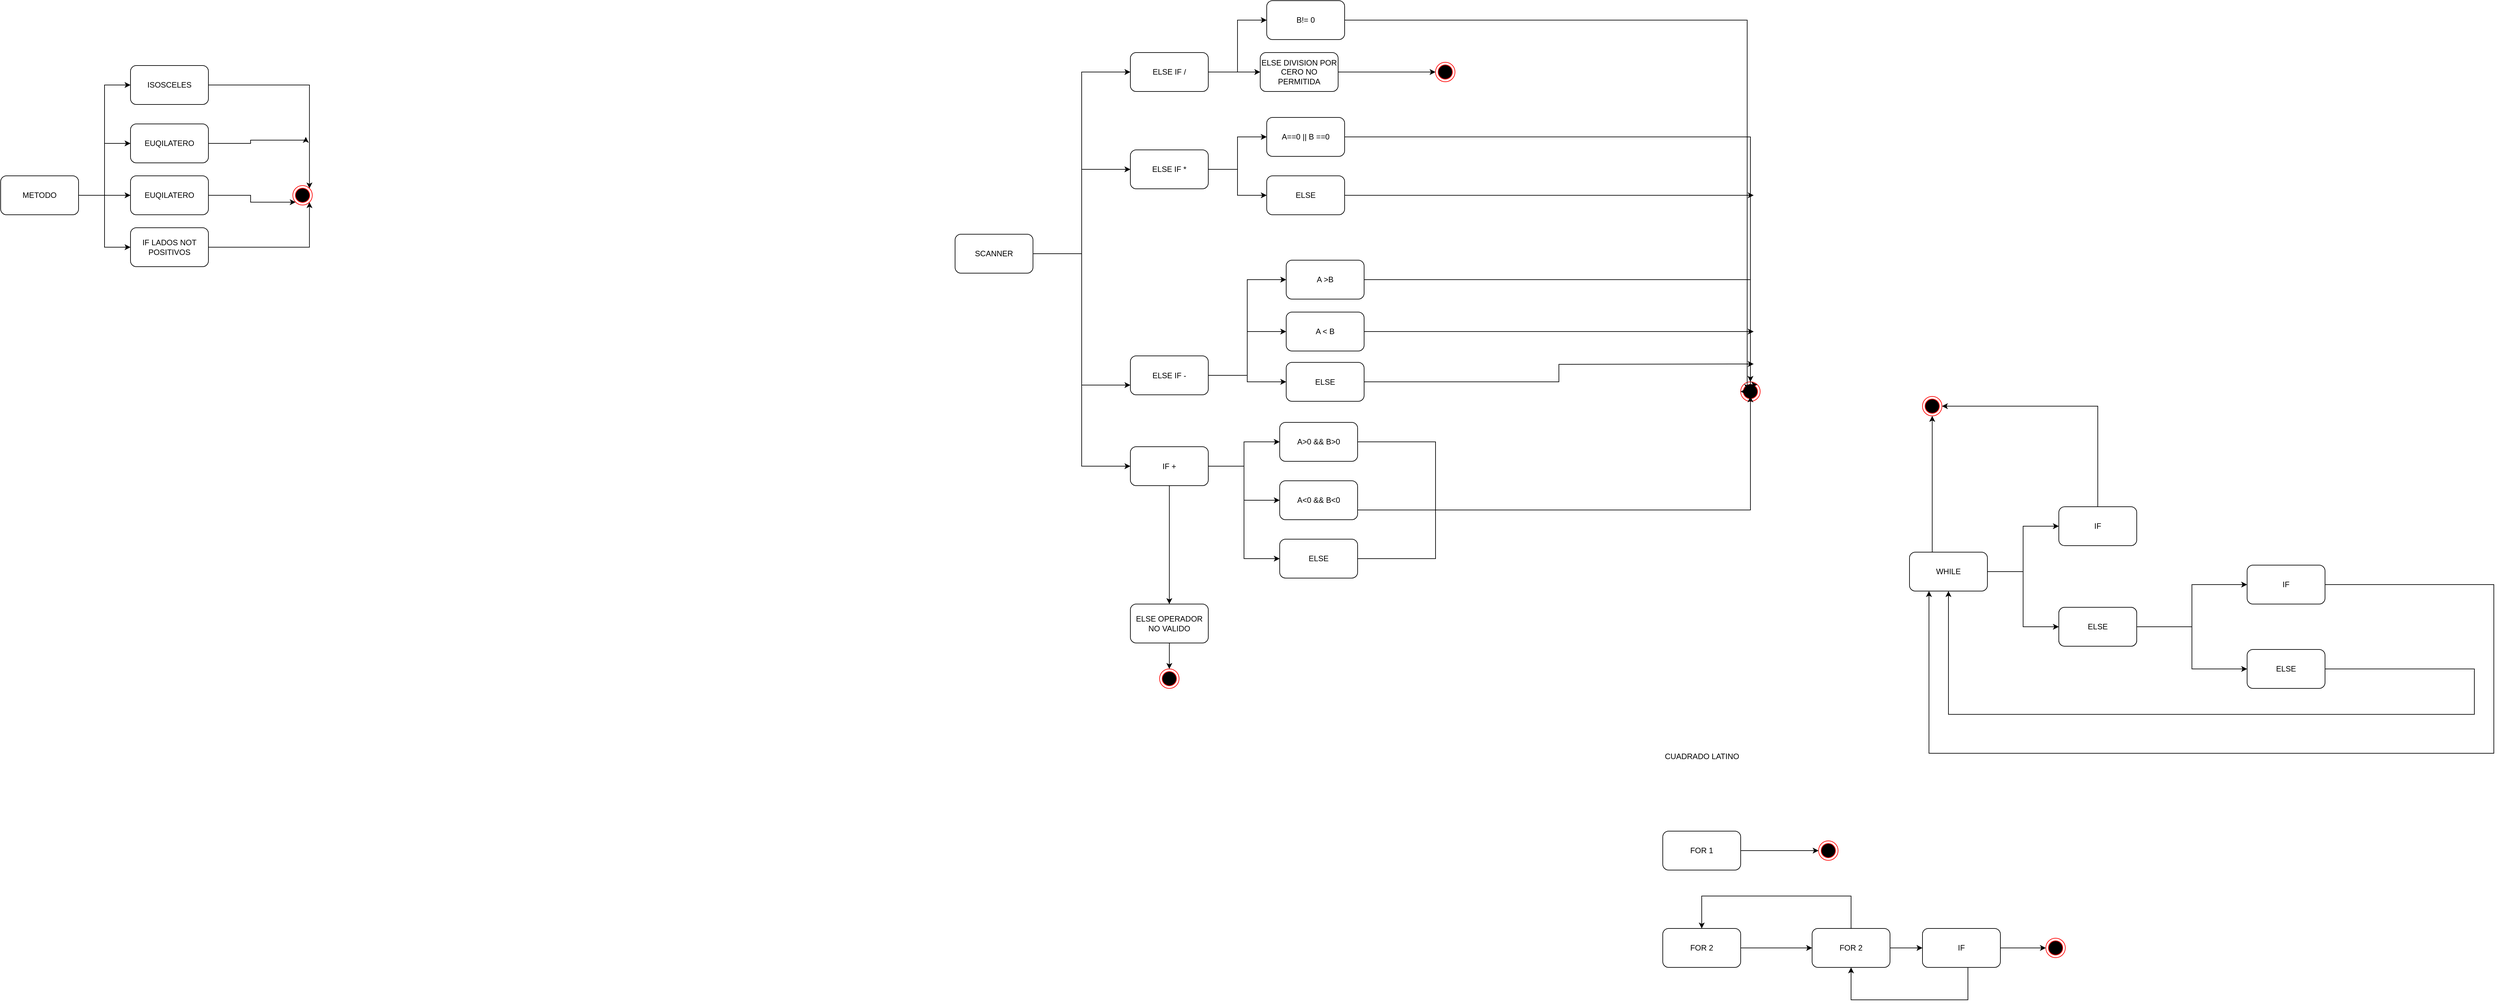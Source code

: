 <mxfile version="21.3.3" type="github">
  <diagram name="Page-1" id="Dx8ZSw7K70H34U0Ds95b">
    <mxGraphModel dx="6176" dy="2717" grid="1" gridSize="10" guides="1" tooltips="1" connect="1" arrows="1" fold="1" page="1" pageScale="1" pageWidth="827" pageHeight="1169" math="0" shadow="0">
      <root>
        <mxCell id="0" />
        <mxCell id="1" parent="0" />
        <mxCell id="KckSWu-ws79Fjlg1pWw5-1" value="" style="ellipse;html=1;shape=endState;fillColor=#000000;strokeColor=#ff0000;" parent="1" vertex="1">
          <mxGeometry x="110" y="230" width="30" height="30" as="geometry" />
        </mxCell>
        <mxCell id="KckSWu-ws79Fjlg1pWw5-9" style="edgeStyle=orthogonalEdgeStyle;rounded=0;orthogonalLoop=1;jettySize=auto;html=1;entryX=0;entryY=0.5;entryDx=0;entryDy=0;" parent="1" source="KckSWu-ws79Fjlg1pWw5-3" target="KckSWu-ws79Fjlg1pWw5-5" edge="1">
          <mxGeometry relative="1" as="geometry" />
        </mxCell>
        <mxCell id="KckSWu-ws79Fjlg1pWw5-10" style="edgeStyle=orthogonalEdgeStyle;rounded=0;orthogonalLoop=1;jettySize=auto;html=1;entryX=0;entryY=0.5;entryDx=0;entryDy=0;" parent="1" source="KckSWu-ws79Fjlg1pWw5-3" target="KckSWu-ws79Fjlg1pWw5-6" edge="1">
          <mxGeometry relative="1" as="geometry" />
        </mxCell>
        <mxCell id="KckSWu-ws79Fjlg1pWw5-12" style="edgeStyle=orthogonalEdgeStyle;rounded=0;orthogonalLoop=1;jettySize=auto;html=1;entryX=0.5;entryY=1;entryDx=0;entryDy=0;" parent="1" source="KckSWu-ws79Fjlg1pWw5-3" target="KckSWu-ws79Fjlg1pWw5-1" edge="1">
          <mxGeometry relative="1" as="geometry">
            <Array as="points">
              <mxPoint x="125" y="410" />
              <mxPoint x="125" y="410" />
            </Array>
          </mxGeometry>
        </mxCell>
        <mxCell id="KckSWu-ws79Fjlg1pWw5-3" value="WHILE" style="rounded=1;whiteSpace=wrap;html=1;" parent="1" vertex="1">
          <mxGeometry x="90" y="470" width="120" height="60" as="geometry" />
        </mxCell>
        <mxCell id="KckSWu-ws79Fjlg1pWw5-11" style="edgeStyle=orthogonalEdgeStyle;rounded=0;orthogonalLoop=1;jettySize=auto;html=1;entryX=1;entryY=0.5;entryDx=0;entryDy=0;" parent="1" source="KckSWu-ws79Fjlg1pWw5-5" target="KckSWu-ws79Fjlg1pWw5-1" edge="1">
          <mxGeometry relative="1" as="geometry">
            <mxPoint x="370" y="260" as="targetPoint" />
            <Array as="points">
              <mxPoint x="380" y="245" />
            </Array>
          </mxGeometry>
        </mxCell>
        <mxCell id="KckSWu-ws79Fjlg1pWw5-5" value="IF" style="rounded=1;whiteSpace=wrap;html=1;" parent="1" vertex="1">
          <mxGeometry x="320" y="400" width="120" height="60" as="geometry" />
        </mxCell>
        <mxCell id="KckSWu-ws79Fjlg1pWw5-13" style="edgeStyle=orthogonalEdgeStyle;rounded=0;orthogonalLoop=1;jettySize=auto;html=1;entryX=0;entryY=0.5;entryDx=0;entryDy=0;" parent="1" source="KckSWu-ws79Fjlg1pWw5-6" target="KckSWu-ws79Fjlg1pWw5-7" edge="1">
          <mxGeometry relative="1" as="geometry" />
        </mxCell>
        <mxCell id="KckSWu-ws79Fjlg1pWw5-14" style="edgeStyle=orthogonalEdgeStyle;rounded=0;orthogonalLoop=1;jettySize=auto;html=1;entryX=0;entryY=0.5;entryDx=0;entryDy=0;" parent="1" source="KckSWu-ws79Fjlg1pWw5-6" target="KckSWu-ws79Fjlg1pWw5-8" edge="1">
          <mxGeometry relative="1" as="geometry" />
        </mxCell>
        <mxCell id="KckSWu-ws79Fjlg1pWw5-6" value="ELSE" style="rounded=1;whiteSpace=wrap;html=1;" parent="1" vertex="1">
          <mxGeometry x="320" y="555" width="120" height="60" as="geometry" />
        </mxCell>
        <mxCell id="KckSWu-ws79Fjlg1pWw5-17" style="edgeStyle=orthogonalEdgeStyle;rounded=0;orthogonalLoop=1;jettySize=auto;html=1;entryX=0.25;entryY=1;entryDx=0;entryDy=0;" parent="1" source="KckSWu-ws79Fjlg1pWw5-7" target="KckSWu-ws79Fjlg1pWw5-3" edge="1">
          <mxGeometry relative="1" as="geometry">
            <Array as="points">
              <mxPoint x="990" y="520" />
              <mxPoint x="990" y="780" />
              <mxPoint x="120" y="780" />
            </Array>
          </mxGeometry>
        </mxCell>
        <mxCell id="KckSWu-ws79Fjlg1pWw5-7" value="IF" style="rounded=1;whiteSpace=wrap;html=1;" parent="1" vertex="1">
          <mxGeometry x="610" y="490" width="120" height="60" as="geometry" />
        </mxCell>
        <mxCell id="KckSWu-ws79Fjlg1pWw5-16" style="edgeStyle=orthogonalEdgeStyle;rounded=0;orthogonalLoop=1;jettySize=auto;html=1;" parent="1" source="KckSWu-ws79Fjlg1pWw5-8" edge="1">
          <mxGeometry relative="1" as="geometry">
            <mxPoint x="150" y="530" as="targetPoint" />
            <Array as="points">
              <mxPoint x="960" y="650" />
              <mxPoint x="960" y="720" />
              <mxPoint x="150" y="720" />
            </Array>
          </mxGeometry>
        </mxCell>
        <mxCell id="KckSWu-ws79Fjlg1pWw5-8" value="ELSE" style="rounded=1;whiteSpace=wrap;html=1;" parent="1" vertex="1">
          <mxGeometry x="610" y="620" width="120" height="60" as="geometry" />
        </mxCell>
        <mxCell id="gCPAe4bpbjyU67kgG0yN-9" style="edgeStyle=orthogonalEdgeStyle;rounded=0;orthogonalLoop=1;jettySize=auto;html=1;entryX=0;entryY=0.5;entryDx=0;entryDy=0;" parent="1" source="gCPAe4bpbjyU67kgG0yN-1" target="0zXZTFZcsbBcYgfP7HbW-3" edge="1">
          <mxGeometry relative="1" as="geometry">
            <mxPoint x="-910" y="382.5" as="targetPoint" />
          </mxGeometry>
        </mxCell>
        <mxCell id="0zXZTFZcsbBcYgfP7HbW-5" style="edgeStyle=orthogonalEdgeStyle;rounded=0;orthogonalLoop=1;jettySize=auto;html=1;entryX=0;entryY=0.5;entryDx=0;entryDy=0;" parent="1" source="gCPAe4bpbjyU67kgG0yN-1" target="0zXZTFZcsbBcYgfP7HbW-4" edge="1">
          <mxGeometry relative="1" as="geometry" />
        </mxCell>
        <mxCell id="0zXZTFZcsbBcYgfP7HbW-7" style="edgeStyle=orthogonalEdgeStyle;rounded=0;orthogonalLoop=1;jettySize=auto;html=1;entryX=0;entryY=0.5;entryDx=0;entryDy=0;" parent="1" source="gCPAe4bpbjyU67kgG0yN-1" target="0zXZTFZcsbBcYgfP7HbW-6" edge="1">
          <mxGeometry relative="1" as="geometry" />
        </mxCell>
        <mxCell id="0zXZTFZcsbBcYgfP7HbW-19" style="edgeStyle=orthogonalEdgeStyle;rounded=0;orthogonalLoop=1;jettySize=auto;html=1;" parent="1" source="gCPAe4bpbjyU67kgG0yN-1" edge="1">
          <mxGeometry relative="1" as="geometry">
            <mxPoint x="-1050" y="550" as="targetPoint" />
          </mxGeometry>
        </mxCell>
        <mxCell id="gCPAe4bpbjyU67kgG0yN-1" value="IF +" style="rounded=1;whiteSpace=wrap;html=1;" parent="1" vertex="1">
          <mxGeometry x="-1110" y="307.5" width="120" height="60" as="geometry" />
        </mxCell>
        <mxCell id="gCPAe4bpbjyU67kgG0yN-8" style="edgeStyle=orthogonalEdgeStyle;rounded=0;orthogonalLoop=1;jettySize=auto;html=1;entryX=0.5;entryY=0;entryDx=0;entryDy=0;" parent="1" source="gCPAe4bpbjyU67kgG0yN-2" target="gCPAe4bpbjyU67kgG0yN-3" edge="1">
          <mxGeometry relative="1" as="geometry">
            <mxPoint x="-640" y="267.5" as="targetPoint" />
          </mxGeometry>
        </mxCell>
        <mxCell id="gCPAe4bpbjyU67kgG0yN-2" value="A &amp;gt;B" style="rounded=1;whiteSpace=wrap;html=1;" parent="1" vertex="1">
          <mxGeometry x="-870" y="20" width="120" height="60" as="geometry" />
        </mxCell>
        <mxCell id="gCPAe4bpbjyU67kgG0yN-3" value="" style="ellipse;html=1;shape=endState;fillColor=#000000;strokeColor=#ff0000;" parent="1" vertex="1">
          <mxGeometry x="-170" y="207.5" width="30" height="30" as="geometry" />
        </mxCell>
        <mxCell id="gCPAe4bpbjyU67kgG0yN-7" style="edgeStyle=orthogonalEdgeStyle;rounded=0;orthogonalLoop=1;jettySize=auto;html=1;entryX=0;entryY=0.5;entryDx=0;entryDy=0;" parent="1" source="gCPAe4bpbjyU67kgG0yN-5" target="gCPAe4bpbjyU67kgG0yN-2" edge="1">
          <mxGeometry relative="1" as="geometry" />
        </mxCell>
        <mxCell id="0zXZTFZcsbBcYgfP7HbW-15" style="edgeStyle=orthogonalEdgeStyle;rounded=0;orthogonalLoop=1;jettySize=auto;html=1;entryX=0;entryY=0.5;entryDx=0;entryDy=0;" parent="1" source="gCPAe4bpbjyU67kgG0yN-5" target="0zXZTFZcsbBcYgfP7HbW-12" edge="1">
          <mxGeometry relative="1" as="geometry" />
        </mxCell>
        <mxCell id="0zXZTFZcsbBcYgfP7HbW-16" style="edgeStyle=orthogonalEdgeStyle;rounded=0;orthogonalLoop=1;jettySize=auto;html=1;entryX=0;entryY=0.5;entryDx=0;entryDy=0;" parent="1" source="gCPAe4bpbjyU67kgG0yN-5" target="0zXZTFZcsbBcYgfP7HbW-11" edge="1">
          <mxGeometry relative="1" as="geometry" />
        </mxCell>
        <mxCell id="gCPAe4bpbjyU67kgG0yN-5" value="ELSE IF -" style="rounded=1;whiteSpace=wrap;html=1;" parent="1" vertex="1">
          <mxGeometry x="-1110" y="167.5" width="120" height="60" as="geometry" />
        </mxCell>
        <mxCell id="gCPAe4bpbjyU67kgG0yN-11" style="edgeStyle=orthogonalEdgeStyle;rounded=0;orthogonalLoop=1;jettySize=auto;html=1;entryX=0;entryY=0.75;entryDx=0;entryDy=0;" parent="1" source="gCPAe4bpbjyU67kgG0yN-10" target="gCPAe4bpbjyU67kgG0yN-5" edge="1">
          <mxGeometry relative="1" as="geometry" />
        </mxCell>
        <mxCell id="gCPAe4bpbjyU67kgG0yN-12" style="edgeStyle=orthogonalEdgeStyle;rounded=0;orthogonalLoop=1;jettySize=auto;html=1;entryX=0;entryY=0.5;entryDx=0;entryDy=0;" parent="1" source="gCPAe4bpbjyU67kgG0yN-10" target="gCPAe4bpbjyU67kgG0yN-1" edge="1">
          <mxGeometry relative="1" as="geometry" />
        </mxCell>
        <mxCell id="0zXZTFZcsbBcYgfP7HbW-17" style="edgeStyle=orthogonalEdgeStyle;rounded=0;orthogonalLoop=1;jettySize=auto;html=1;entryX=0;entryY=0.5;entryDx=0;entryDy=0;" parent="1" source="gCPAe4bpbjyU67kgG0yN-10" target="0zXZTFZcsbBcYgfP7HbW-1" edge="1">
          <mxGeometry relative="1" as="geometry" />
        </mxCell>
        <mxCell id="0zXZTFZcsbBcYgfP7HbW-18" style="edgeStyle=orthogonalEdgeStyle;rounded=0;orthogonalLoop=1;jettySize=auto;html=1;entryX=0;entryY=0.5;entryDx=0;entryDy=0;" parent="1" source="gCPAe4bpbjyU67kgG0yN-10" target="0zXZTFZcsbBcYgfP7HbW-2" edge="1">
          <mxGeometry relative="1" as="geometry" />
        </mxCell>
        <mxCell id="gCPAe4bpbjyU67kgG0yN-10" value="SCANNER" style="rounded=1;whiteSpace=wrap;html=1;" parent="1" vertex="1">
          <mxGeometry x="-1380" y="-20" width="120" height="60" as="geometry" />
        </mxCell>
        <mxCell id="0zXZTFZcsbBcYgfP7HbW-24" style="edgeStyle=orthogonalEdgeStyle;rounded=0;orthogonalLoop=1;jettySize=auto;html=1;entryX=0;entryY=0.5;entryDx=0;entryDy=0;" parent="1" source="0zXZTFZcsbBcYgfP7HbW-1" target="0zXZTFZcsbBcYgfP7HbW-23" edge="1">
          <mxGeometry relative="1" as="geometry" />
        </mxCell>
        <mxCell id="0zXZTFZcsbBcYgfP7HbW-27" style="edgeStyle=orthogonalEdgeStyle;rounded=0;orthogonalLoop=1;jettySize=auto;html=1;entryX=0;entryY=0.5;entryDx=0;entryDy=0;" parent="1" source="0zXZTFZcsbBcYgfP7HbW-1" target="0zXZTFZcsbBcYgfP7HbW-26" edge="1">
          <mxGeometry relative="1" as="geometry" />
        </mxCell>
        <mxCell id="0zXZTFZcsbBcYgfP7HbW-1" value="ELSE IF *" style="rounded=1;whiteSpace=wrap;html=1;" parent="1" vertex="1">
          <mxGeometry x="-1110" y="-150" width="120" height="60" as="geometry" />
        </mxCell>
        <mxCell id="0zXZTFZcsbBcYgfP7HbW-31" style="edgeStyle=orthogonalEdgeStyle;rounded=0;orthogonalLoop=1;jettySize=auto;html=1;entryX=0;entryY=0.5;entryDx=0;entryDy=0;" parent="1" source="0zXZTFZcsbBcYgfP7HbW-2" target="0zXZTFZcsbBcYgfP7HbW-29" edge="1">
          <mxGeometry relative="1" as="geometry" />
        </mxCell>
        <mxCell id="0zXZTFZcsbBcYgfP7HbW-33" style="edgeStyle=orthogonalEdgeStyle;rounded=0;orthogonalLoop=1;jettySize=auto;html=1;entryX=0;entryY=0.5;entryDx=0;entryDy=0;" parent="1" source="0zXZTFZcsbBcYgfP7HbW-2" target="0zXZTFZcsbBcYgfP7HbW-32" edge="1">
          <mxGeometry relative="1" as="geometry" />
        </mxCell>
        <mxCell id="0zXZTFZcsbBcYgfP7HbW-2" value="ELSE IF /" style="rounded=1;whiteSpace=wrap;html=1;" parent="1" vertex="1">
          <mxGeometry x="-1110" y="-300" width="120" height="60" as="geometry" />
        </mxCell>
        <mxCell id="0zXZTFZcsbBcYgfP7HbW-8" style="edgeStyle=orthogonalEdgeStyle;rounded=0;orthogonalLoop=1;jettySize=auto;html=1;entryX=0;entryY=0.5;entryDx=0;entryDy=0;" parent="1" source="0zXZTFZcsbBcYgfP7HbW-3" target="gCPAe4bpbjyU67kgG0yN-3" edge="1">
          <mxGeometry relative="1" as="geometry">
            <Array as="points">
              <mxPoint x="-640" y="300" />
              <mxPoint x="-640" y="405" />
              <mxPoint x="-155" y="405" />
              <mxPoint x="-155" y="223" />
            </Array>
          </mxGeometry>
        </mxCell>
        <mxCell id="0zXZTFZcsbBcYgfP7HbW-3" value="A&amp;gt;0 &amp;amp;&amp;amp; B&amp;gt;0" style="rounded=1;whiteSpace=wrap;html=1;" parent="1" vertex="1">
          <mxGeometry x="-880" y="270" width="120" height="60" as="geometry" />
        </mxCell>
        <mxCell id="0zXZTFZcsbBcYgfP7HbW-9" style="edgeStyle=orthogonalEdgeStyle;rounded=0;orthogonalLoop=1;jettySize=auto;html=1;" parent="1" source="0zXZTFZcsbBcYgfP7HbW-4" edge="1">
          <mxGeometry relative="1" as="geometry">
            <mxPoint x="-155" y="230" as="targetPoint" />
            <Array as="points">
              <mxPoint x="-155" y="405" />
            </Array>
          </mxGeometry>
        </mxCell>
        <mxCell id="0zXZTFZcsbBcYgfP7HbW-4" value="A&amp;lt;0 &amp;amp;&amp;amp; B&amp;lt;0" style="rounded=1;whiteSpace=wrap;html=1;" parent="1" vertex="1">
          <mxGeometry x="-880" y="360" width="120" height="60" as="geometry" />
        </mxCell>
        <mxCell id="0zXZTFZcsbBcYgfP7HbW-10" style="edgeStyle=orthogonalEdgeStyle;rounded=0;orthogonalLoop=1;jettySize=auto;html=1;entryX=0;entryY=0.5;entryDx=0;entryDy=0;" parent="1" source="0zXZTFZcsbBcYgfP7HbW-6" target="gCPAe4bpbjyU67kgG0yN-3" edge="1">
          <mxGeometry relative="1" as="geometry">
            <Array as="points">
              <mxPoint x="-640" y="480" />
              <mxPoint x="-640" y="405" />
              <mxPoint x="-155" y="405" />
              <mxPoint x="-155" y="223" />
            </Array>
          </mxGeometry>
        </mxCell>
        <mxCell id="0zXZTFZcsbBcYgfP7HbW-6" value="ELSE" style="rounded=1;whiteSpace=wrap;html=1;" parent="1" vertex="1">
          <mxGeometry x="-880" y="450" width="120" height="60" as="geometry" />
        </mxCell>
        <mxCell id="0zXZTFZcsbBcYgfP7HbW-13" style="edgeStyle=orthogonalEdgeStyle;rounded=0;orthogonalLoop=1;jettySize=auto;html=1;" parent="1" source="0zXZTFZcsbBcYgfP7HbW-11" edge="1">
          <mxGeometry relative="1" as="geometry">
            <mxPoint x="-150" y="130" as="targetPoint" />
          </mxGeometry>
        </mxCell>
        <mxCell id="0zXZTFZcsbBcYgfP7HbW-11" value="A &amp;lt; B" style="rounded=1;whiteSpace=wrap;html=1;" parent="1" vertex="1">
          <mxGeometry x="-870" y="100" width="120" height="60" as="geometry" />
        </mxCell>
        <mxCell id="0zXZTFZcsbBcYgfP7HbW-14" style="edgeStyle=orthogonalEdgeStyle;rounded=0;orthogonalLoop=1;jettySize=auto;html=1;" parent="1" source="0zXZTFZcsbBcYgfP7HbW-12" edge="1">
          <mxGeometry relative="1" as="geometry">
            <mxPoint x="-150" y="180" as="targetPoint" />
          </mxGeometry>
        </mxCell>
        <mxCell id="0zXZTFZcsbBcYgfP7HbW-12" value="ELSE" style="rounded=1;whiteSpace=wrap;html=1;" parent="1" vertex="1">
          <mxGeometry x="-870" y="177.5" width="120" height="60" as="geometry" />
        </mxCell>
        <mxCell id="0zXZTFZcsbBcYgfP7HbW-22" style="edgeStyle=orthogonalEdgeStyle;rounded=0;orthogonalLoop=1;jettySize=auto;html=1;" parent="1" source="0zXZTFZcsbBcYgfP7HbW-20" target="0zXZTFZcsbBcYgfP7HbW-21" edge="1">
          <mxGeometry relative="1" as="geometry" />
        </mxCell>
        <mxCell id="0zXZTFZcsbBcYgfP7HbW-20" value="ELSE OPERADOR NO VALIDO" style="rounded=1;whiteSpace=wrap;html=1;" parent="1" vertex="1">
          <mxGeometry x="-1110" y="550" width="120" height="60" as="geometry" />
        </mxCell>
        <mxCell id="0zXZTFZcsbBcYgfP7HbW-21" value="" style="ellipse;html=1;shape=endState;fillColor=#000000;strokeColor=#ff0000;" parent="1" vertex="1">
          <mxGeometry x="-1065" y="650" width="30" height="30" as="geometry" />
        </mxCell>
        <mxCell id="0zXZTFZcsbBcYgfP7HbW-25" style="edgeStyle=orthogonalEdgeStyle;rounded=0;orthogonalLoop=1;jettySize=auto;html=1;entryX=1;entryY=0;entryDx=0;entryDy=0;" parent="1" source="0zXZTFZcsbBcYgfP7HbW-23" target="gCPAe4bpbjyU67kgG0yN-3" edge="1">
          <mxGeometry relative="1" as="geometry">
            <Array as="points">
              <mxPoint x="-155" y="-170" />
              <mxPoint x="-155" y="212" />
            </Array>
          </mxGeometry>
        </mxCell>
        <mxCell id="0zXZTFZcsbBcYgfP7HbW-23" value="A==0 || B ==0" style="rounded=1;whiteSpace=wrap;html=1;" parent="1" vertex="1">
          <mxGeometry x="-900" y="-200" width="120" height="60" as="geometry" />
        </mxCell>
        <mxCell id="0zXZTFZcsbBcYgfP7HbW-28" style="edgeStyle=orthogonalEdgeStyle;rounded=0;orthogonalLoop=1;jettySize=auto;html=1;" parent="1" source="0zXZTFZcsbBcYgfP7HbW-26" edge="1">
          <mxGeometry relative="1" as="geometry">
            <mxPoint x="-150" y="-80" as="targetPoint" />
          </mxGeometry>
        </mxCell>
        <mxCell id="0zXZTFZcsbBcYgfP7HbW-26" value="ELSE" style="rounded=1;whiteSpace=wrap;html=1;" parent="1" vertex="1">
          <mxGeometry x="-900" y="-110" width="120" height="60" as="geometry" />
        </mxCell>
        <mxCell id="0zXZTFZcsbBcYgfP7HbW-30" style="edgeStyle=orthogonalEdgeStyle;rounded=0;orthogonalLoop=1;jettySize=auto;html=1;" parent="1" source="0zXZTFZcsbBcYgfP7HbW-29" edge="1">
          <mxGeometry relative="1" as="geometry">
            <mxPoint x="-160" y="220" as="targetPoint" />
            <Array as="points">
              <mxPoint x="-160" y="-350" />
            </Array>
          </mxGeometry>
        </mxCell>
        <mxCell id="0zXZTFZcsbBcYgfP7HbW-29" value="B!= 0" style="rounded=1;whiteSpace=wrap;html=1;" parent="1" vertex="1">
          <mxGeometry x="-900" y="-380" width="120" height="60" as="geometry" />
        </mxCell>
        <mxCell id="0zXZTFZcsbBcYgfP7HbW-34" style="edgeStyle=orthogonalEdgeStyle;rounded=0;orthogonalLoop=1;jettySize=auto;html=1;" parent="1" source="0zXZTFZcsbBcYgfP7HbW-32" edge="1">
          <mxGeometry relative="1" as="geometry">
            <mxPoint x="-640" y="-270" as="targetPoint" />
          </mxGeometry>
        </mxCell>
        <mxCell id="0zXZTFZcsbBcYgfP7HbW-32" value="ELSE DIVISION POR CERO NO PERMITIDA" style="rounded=1;whiteSpace=wrap;html=1;" parent="1" vertex="1">
          <mxGeometry x="-910" y="-300" width="120" height="60" as="geometry" />
        </mxCell>
        <mxCell id="0zXZTFZcsbBcYgfP7HbW-35" value="" style="ellipse;html=1;shape=endState;fillColor=#000000;strokeColor=#ff0000;" parent="1" vertex="1">
          <mxGeometry x="-640" y="-285" width="30" height="30" as="geometry" />
        </mxCell>
        <mxCell id="0zXZTFZcsbBcYgfP7HbW-61" style="edgeStyle=orthogonalEdgeStyle;rounded=0;orthogonalLoop=1;jettySize=auto;html=1;entryX=1;entryY=1;entryDx=0;entryDy=0;" parent="1" source="0zXZTFZcsbBcYgfP7HbW-36" target="0zXZTFZcsbBcYgfP7HbW-59" edge="1">
          <mxGeometry relative="1" as="geometry">
            <mxPoint x="-2400" y="-5" as="targetPoint" />
          </mxGeometry>
        </mxCell>
        <mxCell id="0zXZTFZcsbBcYgfP7HbW-36" value="IF LADOS NOT POSITIVOS" style="rounded=1;whiteSpace=wrap;html=1;" parent="1" vertex="1">
          <mxGeometry x="-2650" y="-30" width="120" height="60" as="geometry" />
        </mxCell>
        <mxCell id="0zXZTFZcsbBcYgfP7HbW-57" style="edgeStyle=orthogonalEdgeStyle;rounded=0;orthogonalLoop=1;jettySize=auto;html=1;entryX=1;entryY=0;entryDx=0;entryDy=0;" parent="1" source="0zXZTFZcsbBcYgfP7HbW-41" target="0zXZTFZcsbBcYgfP7HbW-59" edge="1">
          <mxGeometry relative="1" as="geometry">
            <mxPoint x="-2400.0" y="-250.0" as="targetPoint" />
          </mxGeometry>
        </mxCell>
        <mxCell id="0zXZTFZcsbBcYgfP7HbW-41" value="ISOSCELES" style="rounded=1;whiteSpace=wrap;html=1;" parent="1" vertex="1">
          <mxGeometry x="-2650" y="-280" width="120" height="60" as="geometry" />
        </mxCell>
        <mxCell id="0zXZTFZcsbBcYgfP7HbW-45" style="edgeStyle=orthogonalEdgeStyle;rounded=0;orthogonalLoop=1;jettySize=auto;html=1;entryX=0;entryY=0.5;entryDx=0;entryDy=0;" parent="1" source="0zXZTFZcsbBcYgfP7HbW-44" target="0zXZTFZcsbBcYgfP7HbW-41" edge="1">
          <mxGeometry relative="1" as="geometry" />
        </mxCell>
        <mxCell id="0zXZTFZcsbBcYgfP7HbW-46" style="edgeStyle=orthogonalEdgeStyle;rounded=0;orthogonalLoop=1;jettySize=auto;html=1;entryX=0;entryY=0.5;entryDx=0;entryDy=0;" parent="1" source="0zXZTFZcsbBcYgfP7HbW-44" target="0zXZTFZcsbBcYgfP7HbW-36" edge="1">
          <mxGeometry relative="1" as="geometry" />
        </mxCell>
        <mxCell id="0zXZTFZcsbBcYgfP7HbW-52" style="edgeStyle=orthogonalEdgeStyle;rounded=0;orthogonalLoop=1;jettySize=auto;html=1;entryX=0;entryY=0.5;entryDx=0;entryDy=0;" parent="1" source="0zXZTFZcsbBcYgfP7HbW-44" target="0zXZTFZcsbBcYgfP7HbW-50" edge="1">
          <mxGeometry relative="1" as="geometry" />
        </mxCell>
        <mxCell id="0zXZTFZcsbBcYgfP7HbW-53" style="edgeStyle=orthogonalEdgeStyle;rounded=0;orthogonalLoop=1;jettySize=auto;html=1;entryX=0;entryY=0.5;entryDx=0;entryDy=0;" parent="1" source="0zXZTFZcsbBcYgfP7HbW-44" target="0zXZTFZcsbBcYgfP7HbW-51" edge="1">
          <mxGeometry relative="1" as="geometry" />
        </mxCell>
        <mxCell id="0zXZTFZcsbBcYgfP7HbW-44" value="METODO" style="whiteSpace=wrap;html=1;rounded=1;" parent="1" vertex="1">
          <mxGeometry x="-2850" y="-110" width="120" height="60" as="geometry" />
        </mxCell>
        <mxCell id="0zXZTFZcsbBcYgfP7HbW-63" style="edgeStyle=orthogonalEdgeStyle;rounded=0;orthogonalLoop=1;jettySize=auto;html=1;" parent="1" source="0zXZTFZcsbBcYgfP7HbW-50" edge="1">
          <mxGeometry relative="1" as="geometry">
            <mxPoint x="-2380" y="-170" as="targetPoint" />
            <Array as="points">
              <mxPoint x="-2465" y="-160" />
              <mxPoint x="-2465" y="-165" />
            </Array>
          </mxGeometry>
        </mxCell>
        <mxCell id="0zXZTFZcsbBcYgfP7HbW-50" value="EUQILATERO" style="rounded=1;whiteSpace=wrap;html=1;" parent="1" vertex="1">
          <mxGeometry x="-2650" y="-190" width="120" height="60" as="geometry" />
        </mxCell>
        <mxCell id="0zXZTFZcsbBcYgfP7HbW-62" style="edgeStyle=orthogonalEdgeStyle;rounded=0;orthogonalLoop=1;jettySize=auto;html=1;entryX=0;entryY=1;entryDx=0;entryDy=0;" parent="1" source="0zXZTFZcsbBcYgfP7HbW-51" target="0zXZTFZcsbBcYgfP7HbW-59" edge="1">
          <mxGeometry relative="1" as="geometry" />
        </mxCell>
        <mxCell id="0zXZTFZcsbBcYgfP7HbW-51" value="EUQILATERO" style="rounded=1;whiteSpace=wrap;html=1;" parent="1" vertex="1">
          <mxGeometry x="-2650" y="-110" width="120" height="60" as="geometry" />
        </mxCell>
        <mxCell id="0zXZTFZcsbBcYgfP7HbW-59" value="" style="ellipse;html=1;shape=endState;fillColor=#000000;strokeColor=#ff0000;" parent="1" vertex="1">
          <mxGeometry x="-2400" y="-95" width="30" height="30" as="geometry" />
        </mxCell>
        <mxCell id="vPKJqvN68TxYMFmFy5lm-1" value="ELSE" style="rounded=1;whiteSpace=wrap;html=1;" vertex="1" parent="1">
          <mxGeometry x="320" y="555" width="120" height="60" as="geometry" />
        </mxCell>
        <mxCell id="vPKJqvN68TxYMFmFy5lm-5" style="edgeStyle=orthogonalEdgeStyle;rounded=0;orthogonalLoop=1;jettySize=auto;html=1;entryX=0;entryY=0.5;entryDx=0;entryDy=0;" edge="1" parent="1" source="vPKJqvN68TxYMFmFy5lm-2" target="vPKJqvN68TxYMFmFy5lm-3">
          <mxGeometry relative="1" as="geometry" />
        </mxCell>
        <mxCell id="vPKJqvN68TxYMFmFy5lm-2" value="FOR 1" style="rounded=1;whiteSpace=wrap;html=1;" vertex="1" parent="1">
          <mxGeometry x="-290" y="900" width="120" height="60" as="geometry" />
        </mxCell>
        <mxCell id="vPKJqvN68TxYMFmFy5lm-3" value="" style="ellipse;html=1;shape=endState;fillColor=#000000;strokeColor=#ff0000;" vertex="1" parent="1">
          <mxGeometry x="-50" y="915" width="30" height="30" as="geometry" />
        </mxCell>
        <mxCell id="vPKJqvN68TxYMFmFy5lm-11" style="edgeStyle=orthogonalEdgeStyle;rounded=0;orthogonalLoop=1;jettySize=auto;html=1;" edge="1" parent="1" source="vPKJqvN68TxYMFmFy5lm-7" target="vPKJqvN68TxYMFmFy5lm-10">
          <mxGeometry relative="1" as="geometry" />
        </mxCell>
        <mxCell id="vPKJqvN68TxYMFmFy5lm-7" value="FOR 2" style="rounded=1;whiteSpace=wrap;html=1;" vertex="1" parent="1">
          <mxGeometry x="-290" y="1050" width="120" height="60" as="geometry" />
        </mxCell>
        <mxCell id="vPKJqvN68TxYMFmFy5lm-8" value="" style="ellipse;html=1;shape=endState;fillColor=#000000;strokeColor=#ff0000;" vertex="1" parent="1">
          <mxGeometry x="300" y="1065" width="30" height="30" as="geometry" />
        </mxCell>
        <mxCell id="vPKJqvN68TxYMFmFy5lm-9" value="CUADRADO LATINO" style="text;html=1;align=center;verticalAlign=middle;resizable=0;points=[];autosize=1;strokeColor=none;fillColor=none;" vertex="1" parent="1">
          <mxGeometry x="-300" y="770" width="140" height="30" as="geometry" />
        </mxCell>
        <mxCell id="vPKJqvN68TxYMFmFy5lm-12" style="edgeStyle=orthogonalEdgeStyle;rounded=0;orthogonalLoop=1;jettySize=auto;html=1;entryX=0.5;entryY=0;entryDx=0;entryDy=0;" edge="1" parent="1" source="vPKJqvN68TxYMFmFy5lm-10" target="vPKJqvN68TxYMFmFy5lm-7">
          <mxGeometry relative="1" as="geometry">
            <Array as="points">
              <mxPoint y="1000" />
              <mxPoint x="-230" y="1000" />
            </Array>
          </mxGeometry>
        </mxCell>
        <mxCell id="vPKJqvN68TxYMFmFy5lm-15" style="edgeStyle=orthogonalEdgeStyle;rounded=0;orthogonalLoop=1;jettySize=auto;html=1;" edge="1" parent="1" source="vPKJqvN68TxYMFmFy5lm-10" target="vPKJqvN68TxYMFmFy5lm-14">
          <mxGeometry relative="1" as="geometry" />
        </mxCell>
        <mxCell id="vPKJqvN68TxYMFmFy5lm-10" value="FOR 2" style="rounded=1;whiteSpace=wrap;html=1;" vertex="1" parent="1">
          <mxGeometry x="-60" y="1050" width="120" height="60" as="geometry" />
        </mxCell>
        <mxCell id="vPKJqvN68TxYMFmFy5lm-16" style="edgeStyle=orthogonalEdgeStyle;rounded=0;orthogonalLoop=1;jettySize=auto;html=1;entryX=0;entryY=0.5;entryDx=0;entryDy=0;" edge="1" parent="1" source="vPKJqvN68TxYMFmFy5lm-14" target="vPKJqvN68TxYMFmFy5lm-8">
          <mxGeometry relative="1" as="geometry" />
        </mxCell>
        <mxCell id="vPKJqvN68TxYMFmFy5lm-18" style="edgeStyle=orthogonalEdgeStyle;rounded=0;orthogonalLoop=1;jettySize=auto;html=1;entryX=0.5;entryY=1;entryDx=0;entryDy=0;" edge="1" parent="1" source="vPKJqvN68TxYMFmFy5lm-14" target="vPKJqvN68TxYMFmFy5lm-10">
          <mxGeometry relative="1" as="geometry">
            <Array as="points">
              <mxPoint x="180" y="1160" />
              <mxPoint y="1160" />
            </Array>
          </mxGeometry>
        </mxCell>
        <mxCell id="vPKJqvN68TxYMFmFy5lm-14" value="IF" style="rounded=1;whiteSpace=wrap;html=1;" vertex="1" parent="1">
          <mxGeometry x="110" y="1050" width="120" height="60" as="geometry" />
        </mxCell>
      </root>
    </mxGraphModel>
  </diagram>
</mxfile>
